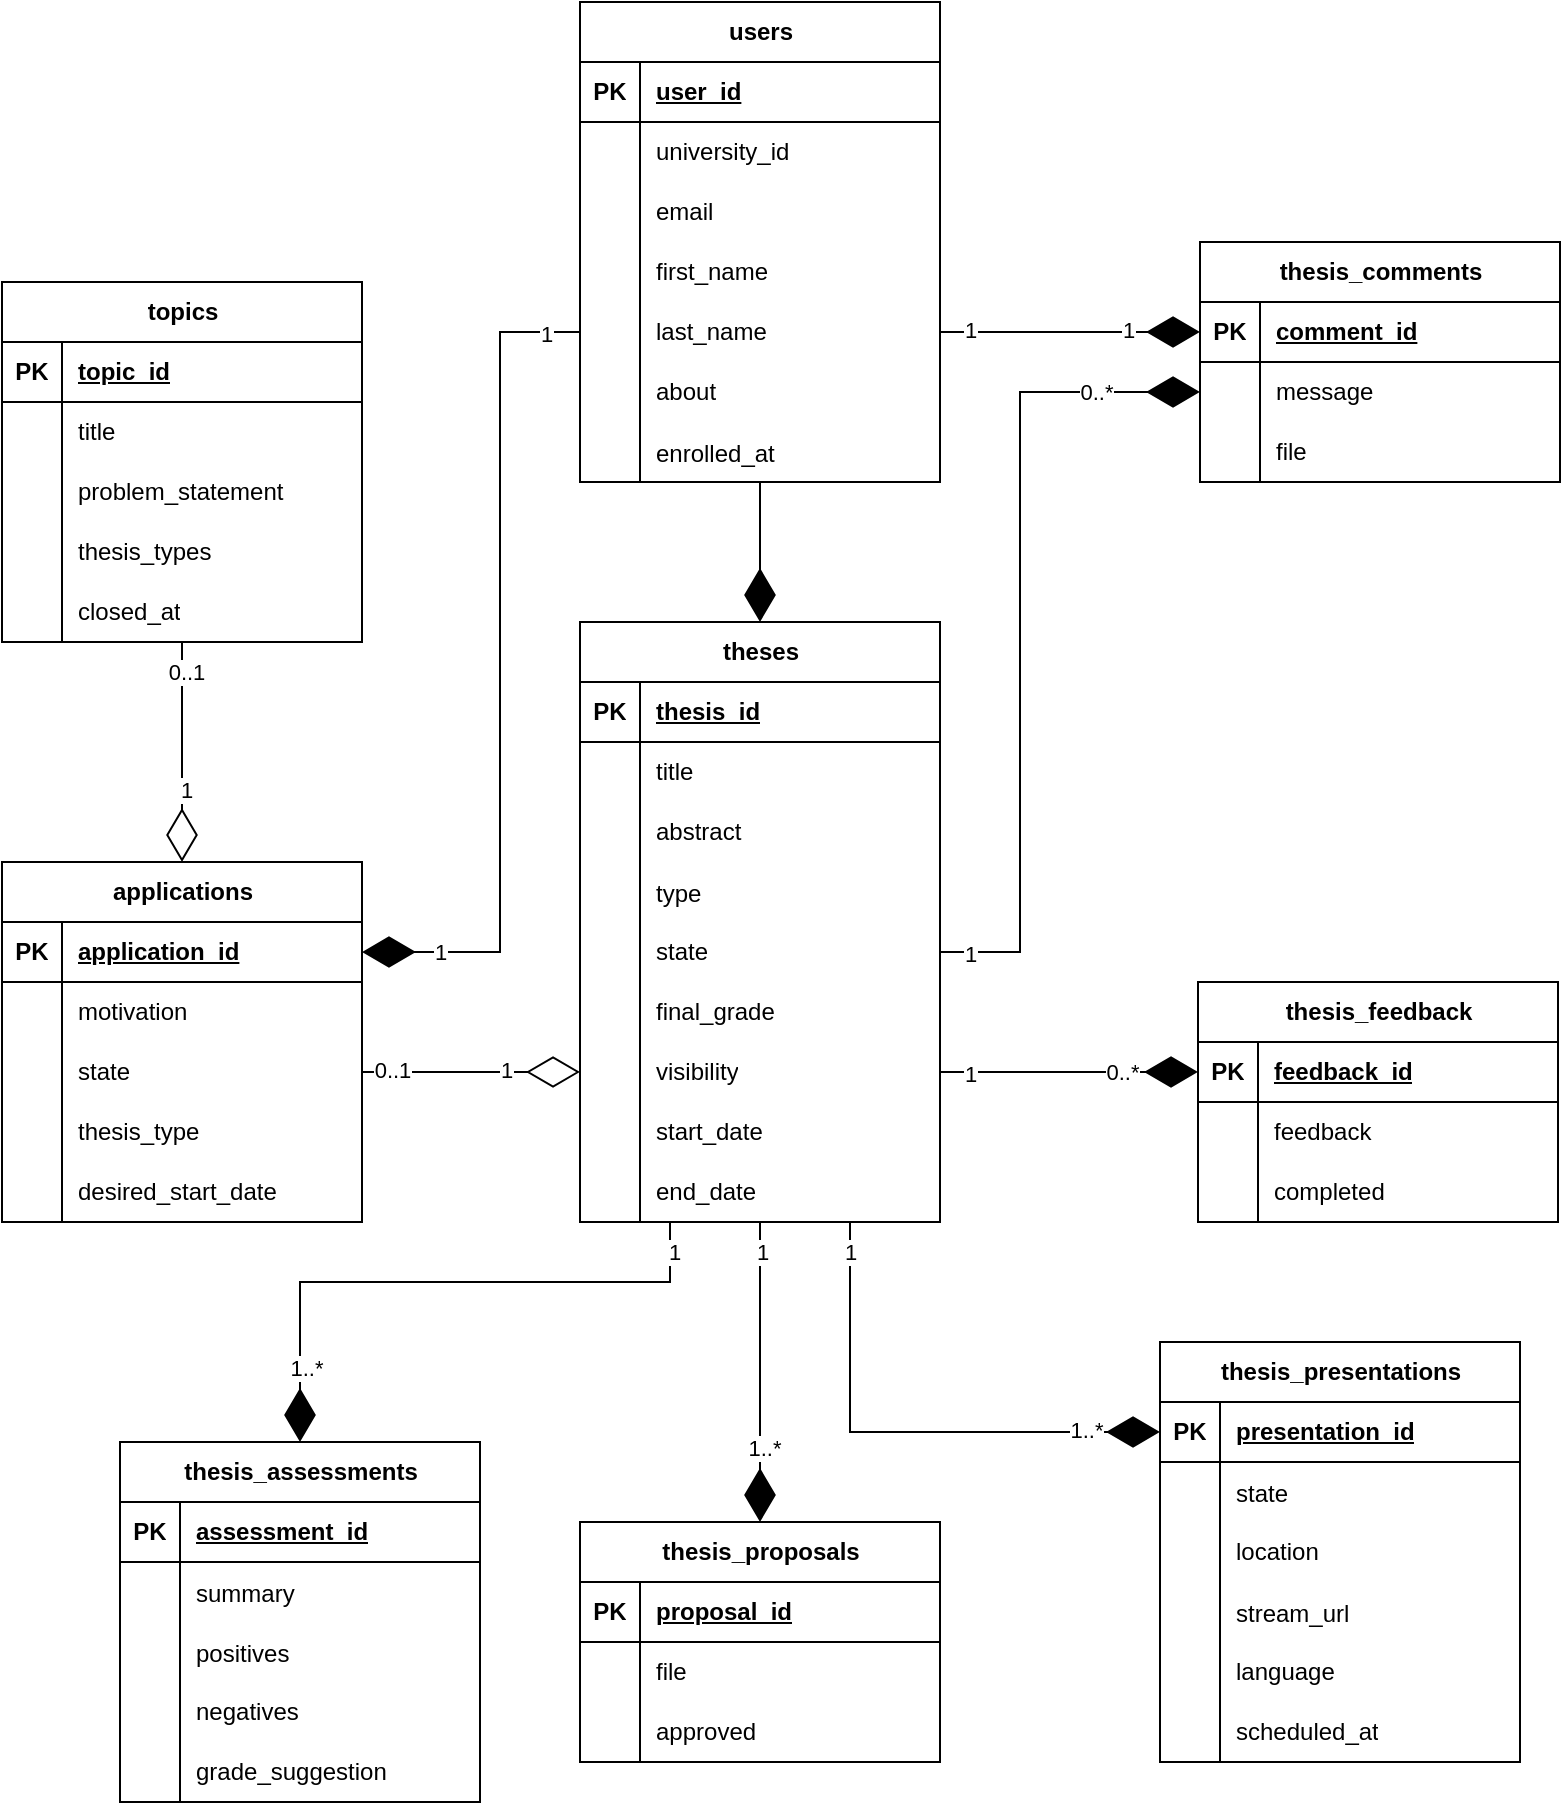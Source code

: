 <mxfile version="24.7.17">
  <diagram name="Page-1" id="2ca16b54-16f6-2749-3443-fa8db7711227">
    <mxGraphModel dx="2489" dy="1999" grid="1" gridSize="10" guides="1" tooltips="1" connect="1" arrows="1" fold="1" page="1" pageScale="1" pageWidth="1100" pageHeight="850" background="none" math="0" shadow="0">
      <root>
        <mxCell id="0" />
        <mxCell id="1" parent="0" />
        <mxCell id="fJA7OgXkG-7KYptQQTHX-3" value="users" style="shape=table;startSize=30;container=1;collapsible=1;childLayout=tableLayout;fixedRows=1;rowLines=0;fontStyle=1;align=center;resizeLast=1;html=1;" parent="1" vertex="1">
          <mxGeometry x="1060" y="-100" width="180" height="240" as="geometry" />
        </mxCell>
        <mxCell id="fJA7OgXkG-7KYptQQTHX-4" value="" style="shape=tableRow;horizontal=0;startSize=0;swimlaneHead=0;swimlaneBody=0;fillColor=none;collapsible=0;dropTarget=0;points=[[0,0.5],[1,0.5]];portConstraint=eastwest;top=0;left=0;right=0;bottom=1;" parent="fJA7OgXkG-7KYptQQTHX-3" vertex="1">
          <mxGeometry y="30" width="180" height="30" as="geometry" />
        </mxCell>
        <mxCell id="fJA7OgXkG-7KYptQQTHX-5" value="PK" style="shape=partialRectangle;connectable=0;fillColor=none;top=0;left=0;bottom=0;right=0;fontStyle=1;overflow=hidden;whiteSpace=wrap;html=1;" parent="fJA7OgXkG-7KYptQQTHX-4" vertex="1">
          <mxGeometry width="30" height="30" as="geometry">
            <mxRectangle width="30" height="30" as="alternateBounds" />
          </mxGeometry>
        </mxCell>
        <mxCell id="fJA7OgXkG-7KYptQQTHX-6" value="user_id" style="shape=partialRectangle;connectable=0;fillColor=none;top=0;left=0;bottom=0;right=0;align=left;spacingLeft=6;fontStyle=5;overflow=hidden;whiteSpace=wrap;html=1;" parent="fJA7OgXkG-7KYptQQTHX-4" vertex="1">
          <mxGeometry x="30" width="150" height="30" as="geometry">
            <mxRectangle width="150" height="30" as="alternateBounds" />
          </mxGeometry>
        </mxCell>
        <mxCell id="fJA7OgXkG-7KYptQQTHX-7" value="" style="shape=tableRow;horizontal=0;startSize=0;swimlaneHead=0;swimlaneBody=0;fillColor=none;collapsible=0;dropTarget=0;points=[[0,0.5],[1,0.5]];portConstraint=eastwest;top=0;left=0;right=0;bottom=0;" parent="fJA7OgXkG-7KYptQQTHX-3" vertex="1">
          <mxGeometry y="60" width="180" height="30" as="geometry" />
        </mxCell>
        <mxCell id="fJA7OgXkG-7KYptQQTHX-8" value="" style="shape=partialRectangle;connectable=0;fillColor=none;top=0;left=0;bottom=0;right=0;editable=1;overflow=hidden;whiteSpace=wrap;html=1;" parent="fJA7OgXkG-7KYptQQTHX-7" vertex="1">
          <mxGeometry width="30" height="30" as="geometry">
            <mxRectangle width="30" height="30" as="alternateBounds" />
          </mxGeometry>
        </mxCell>
        <mxCell id="fJA7OgXkG-7KYptQQTHX-9" value="university_id" style="shape=partialRectangle;connectable=0;fillColor=none;top=0;left=0;bottom=0;right=0;align=left;spacingLeft=6;overflow=hidden;whiteSpace=wrap;html=1;" parent="fJA7OgXkG-7KYptQQTHX-7" vertex="1">
          <mxGeometry x="30" width="150" height="30" as="geometry">
            <mxRectangle width="150" height="30" as="alternateBounds" />
          </mxGeometry>
        </mxCell>
        <mxCell id="fJA7OgXkG-7KYptQQTHX-13" value="" style="shape=tableRow;horizontal=0;startSize=0;swimlaneHead=0;swimlaneBody=0;fillColor=none;collapsible=0;dropTarget=0;points=[[0,0.5],[1,0.5]];portConstraint=eastwest;top=0;left=0;right=0;bottom=0;" parent="fJA7OgXkG-7KYptQQTHX-3" vertex="1">
          <mxGeometry y="90" width="180" height="30" as="geometry" />
        </mxCell>
        <mxCell id="fJA7OgXkG-7KYptQQTHX-14" value="" style="shape=partialRectangle;connectable=0;fillColor=none;top=0;left=0;bottom=0;right=0;editable=1;overflow=hidden;whiteSpace=wrap;html=1;" parent="fJA7OgXkG-7KYptQQTHX-13" vertex="1">
          <mxGeometry width="30" height="30" as="geometry">
            <mxRectangle width="30" height="30" as="alternateBounds" />
          </mxGeometry>
        </mxCell>
        <mxCell id="fJA7OgXkG-7KYptQQTHX-15" value="email" style="shape=partialRectangle;connectable=0;fillColor=none;top=0;left=0;bottom=0;right=0;align=left;spacingLeft=6;overflow=hidden;whiteSpace=wrap;html=1;" parent="fJA7OgXkG-7KYptQQTHX-13" vertex="1">
          <mxGeometry x="30" width="150" height="30" as="geometry">
            <mxRectangle width="150" height="30" as="alternateBounds" />
          </mxGeometry>
        </mxCell>
        <mxCell id="fJA7OgXkG-7KYptQQTHX-16" value="" style="shape=tableRow;horizontal=0;startSize=0;swimlaneHead=0;swimlaneBody=0;fillColor=none;collapsible=0;dropTarget=0;points=[[0,0.5],[1,0.5]];portConstraint=eastwest;top=0;left=0;right=0;bottom=0;" parent="fJA7OgXkG-7KYptQQTHX-3" vertex="1">
          <mxGeometry y="120" width="180" height="30" as="geometry" />
        </mxCell>
        <mxCell id="fJA7OgXkG-7KYptQQTHX-17" value="" style="shape=partialRectangle;connectable=0;fillColor=none;top=0;left=0;bottom=0;right=0;editable=1;overflow=hidden;whiteSpace=wrap;html=1;" parent="fJA7OgXkG-7KYptQQTHX-16" vertex="1">
          <mxGeometry width="30" height="30" as="geometry">
            <mxRectangle width="30" height="30" as="alternateBounds" />
          </mxGeometry>
        </mxCell>
        <mxCell id="fJA7OgXkG-7KYptQQTHX-18" value="first_name" style="shape=partialRectangle;connectable=0;fillColor=none;top=0;left=0;bottom=0;right=0;align=left;spacingLeft=6;overflow=hidden;whiteSpace=wrap;html=1;" parent="fJA7OgXkG-7KYptQQTHX-16" vertex="1">
          <mxGeometry x="30" width="150" height="30" as="geometry">
            <mxRectangle width="150" height="30" as="alternateBounds" />
          </mxGeometry>
        </mxCell>
        <mxCell id="fJA7OgXkG-7KYptQQTHX-19" value="" style="shape=tableRow;horizontal=0;startSize=0;swimlaneHead=0;swimlaneBody=0;fillColor=none;collapsible=0;dropTarget=0;points=[[0,0.5],[1,0.5]];portConstraint=eastwest;top=0;left=0;right=0;bottom=0;" parent="fJA7OgXkG-7KYptQQTHX-3" vertex="1">
          <mxGeometry y="150" width="180" height="30" as="geometry" />
        </mxCell>
        <mxCell id="fJA7OgXkG-7KYptQQTHX-20" value="" style="shape=partialRectangle;connectable=0;fillColor=none;top=0;left=0;bottom=0;right=0;editable=1;overflow=hidden;whiteSpace=wrap;html=1;" parent="fJA7OgXkG-7KYptQQTHX-19" vertex="1">
          <mxGeometry width="30" height="30" as="geometry">
            <mxRectangle width="30" height="30" as="alternateBounds" />
          </mxGeometry>
        </mxCell>
        <mxCell id="fJA7OgXkG-7KYptQQTHX-21" value="last_name" style="shape=partialRectangle;connectable=0;fillColor=none;top=0;left=0;bottom=0;right=0;align=left;spacingLeft=6;overflow=hidden;whiteSpace=wrap;html=1;" parent="fJA7OgXkG-7KYptQQTHX-19" vertex="1">
          <mxGeometry x="30" width="150" height="30" as="geometry">
            <mxRectangle width="150" height="30" as="alternateBounds" />
          </mxGeometry>
        </mxCell>
        <mxCell id="fJA7OgXkG-7KYptQQTHX-47" value="" style="shape=tableRow;horizontal=0;startSize=0;swimlaneHead=0;swimlaneBody=0;fillColor=none;collapsible=0;dropTarget=0;points=[[0,0.5],[1,0.5]];portConstraint=eastwest;top=0;left=0;right=0;bottom=0;" parent="fJA7OgXkG-7KYptQQTHX-3" vertex="1">
          <mxGeometry y="180" width="180" height="30" as="geometry" />
        </mxCell>
        <mxCell id="fJA7OgXkG-7KYptQQTHX-48" value="" style="shape=partialRectangle;connectable=0;fillColor=none;top=0;left=0;bottom=0;right=0;editable=1;overflow=hidden;whiteSpace=wrap;html=1;" parent="fJA7OgXkG-7KYptQQTHX-47" vertex="1">
          <mxGeometry width="30" height="30" as="geometry">
            <mxRectangle width="30" height="30" as="alternateBounds" />
          </mxGeometry>
        </mxCell>
        <mxCell id="fJA7OgXkG-7KYptQQTHX-49" value="about" style="shape=partialRectangle;connectable=0;fillColor=none;top=0;left=0;bottom=0;right=0;align=left;spacingLeft=6;overflow=hidden;whiteSpace=wrap;html=1;" parent="fJA7OgXkG-7KYptQQTHX-47" vertex="1">
          <mxGeometry x="30" width="150" height="30" as="geometry">
            <mxRectangle width="150" height="30" as="alternateBounds" />
          </mxGeometry>
        </mxCell>
        <mxCell id="7y-xG6bMa_Uj_6vv9BPZ-113" value="" style="shape=tableRow;horizontal=0;startSize=0;swimlaneHead=0;swimlaneBody=0;fillColor=none;collapsible=0;dropTarget=0;points=[[0,0.5],[1,0.5]];portConstraint=eastwest;top=0;left=0;right=0;bottom=0;" parent="fJA7OgXkG-7KYptQQTHX-3" vertex="1">
          <mxGeometry y="210" width="180" height="30" as="geometry" />
        </mxCell>
        <mxCell id="7y-xG6bMa_Uj_6vv9BPZ-114" value="" style="shape=partialRectangle;connectable=0;fillColor=none;top=0;left=0;bottom=0;right=0;editable=1;overflow=hidden;" parent="7y-xG6bMa_Uj_6vv9BPZ-113" vertex="1">
          <mxGeometry width="30" height="30" as="geometry">
            <mxRectangle width="30" height="30" as="alternateBounds" />
          </mxGeometry>
        </mxCell>
        <mxCell id="7y-xG6bMa_Uj_6vv9BPZ-115" value="enrolled_at" style="shape=partialRectangle;connectable=0;fillColor=none;top=0;left=0;bottom=0;right=0;align=left;spacingLeft=6;overflow=hidden;" parent="7y-xG6bMa_Uj_6vv9BPZ-113" vertex="1">
          <mxGeometry x="30" width="150" height="30" as="geometry">
            <mxRectangle width="150" height="30" as="alternateBounds" />
          </mxGeometry>
        </mxCell>
        <mxCell id="fJA7OgXkG-7KYptQQTHX-59" value="applications" style="shape=table;startSize=30;container=1;collapsible=1;childLayout=tableLayout;fixedRows=1;rowLines=0;fontStyle=1;align=center;resizeLast=1;html=1;" parent="1" vertex="1">
          <mxGeometry x="771" y="330" width="180" height="180" as="geometry" />
        </mxCell>
        <mxCell id="fJA7OgXkG-7KYptQQTHX-60" value="" style="shape=tableRow;horizontal=0;startSize=0;swimlaneHead=0;swimlaneBody=0;fillColor=none;collapsible=0;dropTarget=0;points=[[0,0.5],[1,0.5]];portConstraint=eastwest;top=0;left=0;right=0;bottom=1;" parent="fJA7OgXkG-7KYptQQTHX-59" vertex="1">
          <mxGeometry y="30" width="180" height="30" as="geometry" />
        </mxCell>
        <mxCell id="fJA7OgXkG-7KYptQQTHX-61" value="PK" style="shape=partialRectangle;connectable=0;fillColor=none;top=0;left=0;bottom=0;right=0;fontStyle=1;overflow=hidden;whiteSpace=wrap;html=1;" parent="fJA7OgXkG-7KYptQQTHX-60" vertex="1">
          <mxGeometry width="30" height="30" as="geometry">
            <mxRectangle width="30" height="30" as="alternateBounds" />
          </mxGeometry>
        </mxCell>
        <mxCell id="fJA7OgXkG-7KYptQQTHX-62" value="application_id" style="shape=partialRectangle;connectable=0;fillColor=none;top=0;left=0;bottom=0;right=0;align=left;spacingLeft=6;fontStyle=5;overflow=hidden;whiteSpace=wrap;html=1;" parent="fJA7OgXkG-7KYptQQTHX-60" vertex="1">
          <mxGeometry x="30" width="150" height="30" as="geometry">
            <mxRectangle width="150" height="30" as="alternateBounds" />
          </mxGeometry>
        </mxCell>
        <mxCell id="fJA7OgXkG-7KYptQQTHX-72" value="" style="shape=tableRow;horizontal=0;startSize=0;swimlaneHead=0;swimlaneBody=0;fillColor=none;collapsible=0;dropTarget=0;points=[[0,0.5],[1,0.5]];portConstraint=eastwest;top=0;left=0;right=0;bottom=0;" parent="fJA7OgXkG-7KYptQQTHX-59" vertex="1">
          <mxGeometry y="60" width="180" height="30" as="geometry" />
        </mxCell>
        <mxCell id="fJA7OgXkG-7KYptQQTHX-73" value="" style="shape=partialRectangle;connectable=0;fillColor=none;top=0;left=0;bottom=0;right=0;editable=1;overflow=hidden;whiteSpace=wrap;html=1;" parent="fJA7OgXkG-7KYptQQTHX-72" vertex="1">
          <mxGeometry width="30" height="30" as="geometry">
            <mxRectangle width="30" height="30" as="alternateBounds" />
          </mxGeometry>
        </mxCell>
        <mxCell id="fJA7OgXkG-7KYptQQTHX-74" value="motivation" style="shape=partialRectangle;connectable=0;fillColor=none;top=0;left=0;bottom=0;right=0;align=left;spacingLeft=6;overflow=hidden;whiteSpace=wrap;html=1;" parent="fJA7OgXkG-7KYptQQTHX-72" vertex="1">
          <mxGeometry x="30" width="150" height="30" as="geometry">
            <mxRectangle width="150" height="30" as="alternateBounds" />
          </mxGeometry>
        </mxCell>
        <mxCell id="fJA7OgXkG-7KYptQQTHX-75" value="" style="shape=tableRow;horizontal=0;startSize=0;swimlaneHead=0;swimlaneBody=0;fillColor=none;collapsible=0;dropTarget=0;points=[[0,0.5],[1,0.5]];portConstraint=eastwest;top=0;left=0;right=0;bottom=0;" parent="fJA7OgXkG-7KYptQQTHX-59" vertex="1">
          <mxGeometry y="90" width="180" height="30" as="geometry" />
        </mxCell>
        <mxCell id="fJA7OgXkG-7KYptQQTHX-76" value="" style="shape=partialRectangle;connectable=0;fillColor=none;top=0;left=0;bottom=0;right=0;editable=1;overflow=hidden;whiteSpace=wrap;html=1;" parent="fJA7OgXkG-7KYptQQTHX-75" vertex="1">
          <mxGeometry width="30" height="30" as="geometry">
            <mxRectangle width="30" height="30" as="alternateBounds" />
          </mxGeometry>
        </mxCell>
        <mxCell id="fJA7OgXkG-7KYptQQTHX-77" value="state" style="shape=partialRectangle;connectable=0;fillColor=none;top=0;left=0;bottom=0;right=0;align=left;spacingLeft=6;overflow=hidden;whiteSpace=wrap;html=1;" parent="fJA7OgXkG-7KYptQQTHX-75" vertex="1">
          <mxGeometry x="30" width="150" height="30" as="geometry">
            <mxRectangle width="150" height="30" as="alternateBounds" />
          </mxGeometry>
        </mxCell>
        <mxCell id="fJA7OgXkG-7KYptQQTHX-78" value="" style="shape=tableRow;horizontal=0;startSize=0;swimlaneHead=0;swimlaneBody=0;fillColor=none;collapsible=0;dropTarget=0;points=[[0,0.5],[1,0.5]];portConstraint=eastwest;top=0;left=0;right=0;bottom=0;" parent="fJA7OgXkG-7KYptQQTHX-59" vertex="1">
          <mxGeometry y="120" width="180" height="30" as="geometry" />
        </mxCell>
        <mxCell id="fJA7OgXkG-7KYptQQTHX-79" value="" style="shape=partialRectangle;connectable=0;fillColor=none;top=0;left=0;bottom=0;right=0;editable=1;overflow=hidden;whiteSpace=wrap;html=1;" parent="fJA7OgXkG-7KYptQQTHX-78" vertex="1">
          <mxGeometry width="30" height="30" as="geometry">
            <mxRectangle width="30" height="30" as="alternateBounds" />
          </mxGeometry>
        </mxCell>
        <mxCell id="fJA7OgXkG-7KYptQQTHX-80" value="thesis_type" style="shape=partialRectangle;connectable=0;fillColor=none;top=0;left=0;bottom=0;right=0;align=left;spacingLeft=6;overflow=hidden;whiteSpace=wrap;html=1;" parent="fJA7OgXkG-7KYptQQTHX-78" vertex="1">
          <mxGeometry x="30" width="150" height="30" as="geometry">
            <mxRectangle width="150" height="30" as="alternateBounds" />
          </mxGeometry>
        </mxCell>
        <mxCell id="fJA7OgXkG-7KYptQQTHX-81" value="" style="shape=tableRow;horizontal=0;startSize=0;swimlaneHead=0;swimlaneBody=0;fillColor=none;collapsible=0;dropTarget=0;points=[[0,0.5],[1,0.5]];portConstraint=eastwest;top=0;left=0;right=0;bottom=0;" parent="fJA7OgXkG-7KYptQQTHX-59" vertex="1">
          <mxGeometry y="150" width="180" height="30" as="geometry" />
        </mxCell>
        <mxCell id="fJA7OgXkG-7KYptQQTHX-82" value="" style="shape=partialRectangle;connectable=0;fillColor=none;top=0;left=0;bottom=0;right=0;editable=1;overflow=hidden;whiteSpace=wrap;html=1;" parent="fJA7OgXkG-7KYptQQTHX-81" vertex="1">
          <mxGeometry width="30" height="30" as="geometry">
            <mxRectangle width="30" height="30" as="alternateBounds" />
          </mxGeometry>
        </mxCell>
        <mxCell id="fJA7OgXkG-7KYptQQTHX-83" value="desired_start_date" style="shape=partialRectangle;connectable=0;fillColor=none;top=0;left=0;bottom=0;right=0;align=left;spacingLeft=6;overflow=hidden;whiteSpace=wrap;html=1;" parent="fJA7OgXkG-7KYptQQTHX-81" vertex="1">
          <mxGeometry x="30" width="150" height="30" as="geometry">
            <mxRectangle width="150" height="30" as="alternateBounds" />
          </mxGeometry>
        </mxCell>
        <mxCell id="fJA7OgXkG-7KYptQQTHX-117" value="topics" style="shape=table;startSize=30;container=1;collapsible=1;childLayout=tableLayout;fixedRows=1;rowLines=0;fontStyle=1;align=center;resizeLast=1;html=1;" parent="1" vertex="1">
          <mxGeometry x="771" y="40" width="180" height="180" as="geometry" />
        </mxCell>
        <mxCell id="fJA7OgXkG-7KYptQQTHX-118" value="" style="shape=tableRow;horizontal=0;startSize=0;swimlaneHead=0;swimlaneBody=0;fillColor=none;collapsible=0;dropTarget=0;points=[[0,0.5],[1,0.5]];portConstraint=eastwest;top=0;left=0;right=0;bottom=1;" parent="fJA7OgXkG-7KYptQQTHX-117" vertex="1">
          <mxGeometry y="30" width="180" height="30" as="geometry" />
        </mxCell>
        <mxCell id="fJA7OgXkG-7KYptQQTHX-119" value="PK" style="shape=partialRectangle;connectable=0;fillColor=none;top=0;left=0;bottom=0;right=0;fontStyle=1;overflow=hidden;whiteSpace=wrap;html=1;" parent="fJA7OgXkG-7KYptQQTHX-118" vertex="1">
          <mxGeometry width="30" height="30" as="geometry">
            <mxRectangle width="30" height="30" as="alternateBounds" />
          </mxGeometry>
        </mxCell>
        <mxCell id="fJA7OgXkG-7KYptQQTHX-120" value="topic_id" style="shape=partialRectangle;connectable=0;fillColor=none;top=0;left=0;bottom=0;right=0;align=left;spacingLeft=6;fontStyle=5;overflow=hidden;whiteSpace=wrap;html=1;" parent="fJA7OgXkG-7KYptQQTHX-118" vertex="1">
          <mxGeometry x="30" width="150" height="30" as="geometry">
            <mxRectangle width="150" height="30" as="alternateBounds" />
          </mxGeometry>
        </mxCell>
        <mxCell id="fJA7OgXkG-7KYptQQTHX-121" value="" style="shape=tableRow;horizontal=0;startSize=0;swimlaneHead=0;swimlaneBody=0;fillColor=none;collapsible=0;dropTarget=0;points=[[0,0.5],[1,0.5]];portConstraint=eastwest;top=0;left=0;right=0;bottom=0;" parent="fJA7OgXkG-7KYptQQTHX-117" vertex="1">
          <mxGeometry y="60" width="180" height="30" as="geometry" />
        </mxCell>
        <mxCell id="fJA7OgXkG-7KYptQQTHX-122" value="" style="shape=partialRectangle;connectable=0;fillColor=none;top=0;left=0;bottom=0;right=0;editable=1;overflow=hidden;whiteSpace=wrap;html=1;" parent="fJA7OgXkG-7KYptQQTHX-121" vertex="1">
          <mxGeometry width="30" height="30" as="geometry">
            <mxRectangle width="30" height="30" as="alternateBounds" />
          </mxGeometry>
        </mxCell>
        <mxCell id="fJA7OgXkG-7KYptQQTHX-123" value="title" style="shape=partialRectangle;connectable=0;fillColor=none;top=0;left=0;bottom=0;right=0;align=left;spacingLeft=6;overflow=hidden;whiteSpace=wrap;html=1;" parent="fJA7OgXkG-7KYptQQTHX-121" vertex="1">
          <mxGeometry x="30" width="150" height="30" as="geometry">
            <mxRectangle width="150" height="30" as="alternateBounds" />
          </mxGeometry>
        </mxCell>
        <mxCell id="fJA7OgXkG-7KYptQQTHX-124" value="" style="shape=tableRow;horizontal=0;startSize=0;swimlaneHead=0;swimlaneBody=0;fillColor=none;collapsible=0;dropTarget=0;points=[[0,0.5],[1,0.5]];portConstraint=eastwest;top=0;left=0;right=0;bottom=0;" parent="fJA7OgXkG-7KYptQQTHX-117" vertex="1">
          <mxGeometry y="90" width="180" height="30" as="geometry" />
        </mxCell>
        <mxCell id="fJA7OgXkG-7KYptQQTHX-125" value="" style="shape=partialRectangle;connectable=0;fillColor=none;top=0;left=0;bottom=0;right=0;editable=1;overflow=hidden;whiteSpace=wrap;html=1;" parent="fJA7OgXkG-7KYptQQTHX-124" vertex="1">
          <mxGeometry width="30" height="30" as="geometry">
            <mxRectangle width="30" height="30" as="alternateBounds" />
          </mxGeometry>
        </mxCell>
        <mxCell id="fJA7OgXkG-7KYptQQTHX-126" value="problem_statement" style="shape=partialRectangle;connectable=0;fillColor=none;top=0;left=0;bottom=0;right=0;align=left;spacingLeft=6;overflow=hidden;whiteSpace=wrap;html=1;" parent="fJA7OgXkG-7KYptQQTHX-124" vertex="1">
          <mxGeometry x="30" width="150" height="30" as="geometry">
            <mxRectangle width="150" height="30" as="alternateBounds" />
          </mxGeometry>
        </mxCell>
        <mxCell id="fJA7OgXkG-7KYptQQTHX-127" value="" style="shape=tableRow;horizontal=0;startSize=0;swimlaneHead=0;swimlaneBody=0;fillColor=none;collapsible=0;dropTarget=0;points=[[0,0.5],[1,0.5]];portConstraint=eastwest;top=0;left=0;right=0;bottom=0;" parent="fJA7OgXkG-7KYptQQTHX-117" vertex="1">
          <mxGeometry y="120" width="180" height="30" as="geometry" />
        </mxCell>
        <mxCell id="fJA7OgXkG-7KYptQQTHX-128" value="" style="shape=partialRectangle;connectable=0;fillColor=none;top=0;left=0;bottom=0;right=0;editable=1;overflow=hidden;whiteSpace=wrap;html=1;" parent="fJA7OgXkG-7KYptQQTHX-127" vertex="1">
          <mxGeometry width="30" height="30" as="geometry">
            <mxRectangle width="30" height="30" as="alternateBounds" />
          </mxGeometry>
        </mxCell>
        <mxCell id="fJA7OgXkG-7KYptQQTHX-129" value="thesis_types" style="shape=partialRectangle;connectable=0;fillColor=none;top=0;left=0;bottom=0;right=0;align=left;spacingLeft=6;overflow=hidden;whiteSpace=wrap;html=1;" parent="fJA7OgXkG-7KYptQQTHX-127" vertex="1">
          <mxGeometry x="30" width="150" height="30" as="geometry">
            <mxRectangle width="150" height="30" as="alternateBounds" />
          </mxGeometry>
        </mxCell>
        <mxCell id="fJA7OgXkG-7KYptQQTHX-384" value="" style="shape=tableRow;horizontal=0;startSize=0;swimlaneHead=0;swimlaneBody=0;fillColor=none;collapsible=0;dropTarget=0;points=[[0,0.5],[1,0.5]];portConstraint=eastwest;top=0;left=0;right=0;bottom=0;" parent="fJA7OgXkG-7KYptQQTHX-117" vertex="1">
          <mxGeometry y="150" width="180" height="30" as="geometry" />
        </mxCell>
        <mxCell id="fJA7OgXkG-7KYptQQTHX-385" value="" style="shape=partialRectangle;connectable=0;fillColor=none;top=0;left=0;bottom=0;right=0;editable=1;overflow=hidden;whiteSpace=wrap;html=1;" parent="fJA7OgXkG-7KYptQQTHX-384" vertex="1">
          <mxGeometry width="30" height="30" as="geometry">
            <mxRectangle width="30" height="30" as="alternateBounds" />
          </mxGeometry>
        </mxCell>
        <mxCell id="fJA7OgXkG-7KYptQQTHX-386" value="closed_at" style="shape=partialRectangle;connectable=0;fillColor=none;top=0;left=0;bottom=0;right=0;align=left;spacingLeft=6;overflow=hidden;whiteSpace=wrap;html=1;" parent="fJA7OgXkG-7KYptQQTHX-384" vertex="1">
          <mxGeometry x="30" width="150" height="30" as="geometry">
            <mxRectangle width="150" height="30" as="alternateBounds" />
          </mxGeometry>
        </mxCell>
        <mxCell id="fJA7OgXkG-7KYptQQTHX-203" value="thesis_proposals" style="shape=table;startSize=30;container=1;collapsible=1;childLayout=tableLayout;fixedRows=1;rowLines=0;fontStyle=1;align=center;resizeLast=1;html=1;" parent="1" vertex="1">
          <mxGeometry x="1060" y="660" width="180" height="120" as="geometry" />
        </mxCell>
        <mxCell id="fJA7OgXkG-7KYptQQTHX-204" value="" style="shape=tableRow;horizontal=0;startSize=0;swimlaneHead=0;swimlaneBody=0;fillColor=none;collapsible=0;dropTarget=0;points=[[0,0.5],[1,0.5]];portConstraint=eastwest;top=0;left=0;right=0;bottom=1;" parent="fJA7OgXkG-7KYptQQTHX-203" vertex="1">
          <mxGeometry y="30" width="180" height="30" as="geometry" />
        </mxCell>
        <mxCell id="fJA7OgXkG-7KYptQQTHX-205" value="PK" style="shape=partialRectangle;connectable=0;fillColor=none;top=0;left=0;bottom=0;right=0;fontStyle=1;overflow=hidden;whiteSpace=wrap;html=1;" parent="fJA7OgXkG-7KYptQQTHX-204" vertex="1">
          <mxGeometry width="30" height="30" as="geometry">
            <mxRectangle width="30" height="30" as="alternateBounds" />
          </mxGeometry>
        </mxCell>
        <mxCell id="fJA7OgXkG-7KYptQQTHX-206" value="proposal_id" style="shape=partialRectangle;connectable=0;fillColor=none;top=0;left=0;bottom=0;right=0;align=left;spacingLeft=6;fontStyle=5;overflow=hidden;whiteSpace=wrap;html=1;" parent="fJA7OgXkG-7KYptQQTHX-204" vertex="1">
          <mxGeometry x="30" width="150" height="30" as="geometry">
            <mxRectangle width="150" height="30" as="alternateBounds" />
          </mxGeometry>
        </mxCell>
        <mxCell id="fJA7OgXkG-7KYptQQTHX-345" value="" style="shape=tableRow;horizontal=0;startSize=0;swimlaneHead=0;swimlaneBody=0;fillColor=none;collapsible=0;dropTarget=0;points=[[0,0.5],[1,0.5]];portConstraint=eastwest;top=0;left=0;right=0;bottom=0;" parent="fJA7OgXkG-7KYptQQTHX-203" vertex="1">
          <mxGeometry y="60" width="180" height="30" as="geometry" />
        </mxCell>
        <mxCell id="fJA7OgXkG-7KYptQQTHX-346" value="" style="shape=partialRectangle;connectable=0;fillColor=none;top=0;left=0;bottom=0;right=0;editable=1;overflow=hidden;whiteSpace=wrap;html=1;" parent="fJA7OgXkG-7KYptQQTHX-345" vertex="1">
          <mxGeometry width="30" height="30" as="geometry">
            <mxRectangle width="30" height="30" as="alternateBounds" />
          </mxGeometry>
        </mxCell>
        <mxCell id="fJA7OgXkG-7KYptQQTHX-347" value="file" style="shape=partialRectangle;connectable=0;fillColor=none;top=0;left=0;bottom=0;right=0;align=left;spacingLeft=6;overflow=hidden;whiteSpace=wrap;html=1;" parent="fJA7OgXkG-7KYptQQTHX-345" vertex="1">
          <mxGeometry x="30" width="150" height="30" as="geometry">
            <mxRectangle width="150" height="30" as="alternateBounds" />
          </mxGeometry>
        </mxCell>
        <mxCell id="nJWm1sIYLLXVIg1Rju57-1" value="" style="shape=tableRow;horizontal=0;startSize=0;swimlaneHead=0;swimlaneBody=0;fillColor=none;collapsible=0;dropTarget=0;points=[[0,0.5],[1,0.5]];portConstraint=eastwest;top=0;left=0;right=0;bottom=0;" parent="fJA7OgXkG-7KYptQQTHX-203" vertex="1">
          <mxGeometry y="90" width="180" height="30" as="geometry" />
        </mxCell>
        <mxCell id="nJWm1sIYLLXVIg1Rju57-2" value="" style="shape=partialRectangle;connectable=0;fillColor=none;top=0;left=0;bottom=0;right=0;editable=1;overflow=hidden;whiteSpace=wrap;html=1;" parent="nJWm1sIYLLXVIg1Rju57-1" vertex="1">
          <mxGeometry width="30" height="30" as="geometry">
            <mxRectangle width="30" height="30" as="alternateBounds" />
          </mxGeometry>
        </mxCell>
        <mxCell id="nJWm1sIYLLXVIg1Rju57-3" value="approved" style="shape=partialRectangle;connectable=0;fillColor=none;top=0;left=0;bottom=0;right=0;align=left;spacingLeft=6;overflow=hidden;whiteSpace=wrap;html=1;" parent="nJWm1sIYLLXVIg1Rju57-1" vertex="1">
          <mxGeometry x="30" width="150" height="30" as="geometry">
            <mxRectangle width="150" height="30" as="alternateBounds" />
          </mxGeometry>
        </mxCell>
        <mxCell id="fJA7OgXkG-7KYptQQTHX-211" value="thesis_presentations" style="shape=table;startSize=30;container=1;collapsible=1;childLayout=tableLayout;fixedRows=1;rowLines=0;fontStyle=1;align=center;resizeLast=1;html=1;" parent="1" vertex="1">
          <mxGeometry x="1350" y="570" width="180" height="210" as="geometry" />
        </mxCell>
        <mxCell id="fJA7OgXkG-7KYptQQTHX-212" value="" style="shape=tableRow;horizontal=0;startSize=0;swimlaneHead=0;swimlaneBody=0;fillColor=none;collapsible=0;dropTarget=0;points=[[0,0.5],[1,0.5]];portConstraint=eastwest;top=0;left=0;right=0;bottom=1;" parent="fJA7OgXkG-7KYptQQTHX-211" vertex="1">
          <mxGeometry y="30" width="180" height="30" as="geometry" />
        </mxCell>
        <mxCell id="fJA7OgXkG-7KYptQQTHX-213" value="PK" style="shape=partialRectangle;connectable=0;fillColor=none;top=0;left=0;bottom=0;right=0;fontStyle=1;overflow=hidden;whiteSpace=wrap;html=1;" parent="fJA7OgXkG-7KYptQQTHX-212" vertex="1">
          <mxGeometry width="30" height="30" as="geometry">
            <mxRectangle width="30" height="30" as="alternateBounds" />
          </mxGeometry>
        </mxCell>
        <mxCell id="fJA7OgXkG-7KYptQQTHX-214" value="presentation_id" style="shape=partialRectangle;connectable=0;fillColor=none;top=0;left=0;bottom=0;right=0;align=left;spacingLeft=6;fontStyle=5;overflow=hidden;whiteSpace=wrap;html=1;" parent="fJA7OgXkG-7KYptQQTHX-212" vertex="1">
          <mxGeometry x="30" width="150" height="30" as="geometry">
            <mxRectangle width="150" height="30" as="alternateBounds" />
          </mxGeometry>
        </mxCell>
        <mxCell id="7y-xG6bMa_Uj_6vv9BPZ-89" value="" style="shape=tableRow;horizontal=0;startSize=0;swimlaneHead=0;swimlaneBody=0;fillColor=none;collapsible=0;dropTarget=0;points=[[0,0.5],[1,0.5]];portConstraint=eastwest;top=0;left=0;right=0;bottom=0;" parent="fJA7OgXkG-7KYptQQTHX-211" vertex="1">
          <mxGeometry y="60" width="180" height="30" as="geometry" />
        </mxCell>
        <mxCell id="7y-xG6bMa_Uj_6vv9BPZ-90" value="" style="shape=partialRectangle;connectable=0;fillColor=none;top=0;left=0;bottom=0;right=0;editable=1;overflow=hidden;" parent="7y-xG6bMa_Uj_6vv9BPZ-89" vertex="1">
          <mxGeometry width="30" height="30" as="geometry">
            <mxRectangle width="30" height="30" as="alternateBounds" />
          </mxGeometry>
        </mxCell>
        <mxCell id="7y-xG6bMa_Uj_6vv9BPZ-91" value="state" style="shape=partialRectangle;connectable=0;fillColor=none;top=0;left=0;bottom=0;right=0;align=left;spacingLeft=6;overflow=hidden;" parent="7y-xG6bMa_Uj_6vv9BPZ-89" vertex="1">
          <mxGeometry x="30" width="150" height="30" as="geometry">
            <mxRectangle width="150" height="30" as="alternateBounds" />
          </mxGeometry>
        </mxCell>
        <mxCell id="fJA7OgXkG-7KYptQQTHX-339" value="" style="shape=tableRow;horizontal=0;startSize=0;swimlaneHead=0;swimlaneBody=0;fillColor=none;collapsible=0;dropTarget=0;points=[[0,0.5],[1,0.5]];portConstraint=eastwest;top=0;left=0;right=0;bottom=0;" parent="fJA7OgXkG-7KYptQQTHX-211" vertex="1">
          <mxGeometry y="90" width="180" height="30" as="geometry" />
        </mxCell>
        <mxCell id="fJA7OgXkG-7KYptQQTHX-340" value="" style="shape=partialRectangle;connectable=0;fillColor=none;top=0;left=0;bottom=0;right=0;editable=1;overflow=hidden;whiteSpace=wrap;html=1;" parent="fJA7OgXkG-7KYptQQTHX-339" vertex="1">
          <mxGeometry width="30" height="30" as="geometry">
            <mxRectangle width="30" height="30" as="alternateBounds" />
          </mxGeometry>
        </mxCell>
        <mxCell id="fJA7OgXkG-7KYptQQTHX-341" value="location" style="shape=partialRectangle;connectable=0;fillColor=none;top=0;left=0;bottom=0;right=0;align=left;spacingLeft=6;overflow=hidden;whiteSpace=wrap;html=1;" parent="fJA7OgXkG-7KYptQQTHX-339" vertex="1">
          <mxGeometry x="30" width="150" height="30" as="geometry">
            <mxRectangle width="150" height="30" as="alternateBounds" />
          </mxGeometry>
        </mxCell>
        <mxCell id="7y-xG6bMa_Uj_6vv9BPZ-83" value="" style="shape=tableRow;horizontal=0;startSize=0;swimlaneHead=0;swimlaneBody=0;fillColor=none;collapsible=0;dropTarget=0;points=[[0,0.5],[1,0.5]];portConstraint=eastwest;top=0;left=0;right=0;bottom=0;" parent="fJA7OgXkG-7KYptQQTHX-211" vertex="1">
          <mxGeometry y="120" width="180" height="30" as="geometry" />
        </mxCell>
        <mxCell id="7y-xG6bMa_Uj_6vv9BPZ-84" value="" style="shape=partialRectangle;connectable=0;fillColor=none;top=0;left=0;bottom=0;right=0;editable=1;overflow=hidden;" parent="7y-xG6bMa_Uj_6vv9BPZ-83" vertex="1">
          <mxGeometry width="30" height="30" as="geometry">
            <mxRectangle width="30" height="30" as="alternateBounds" />
          </mxGeometry>
        </mxCell>
        <mxCell id="7y-xG6bMa_Uj_6vv9BPZ-85" value="stream_url" style="shape=partialRectangle;connectable=0;fillColor=none;top=0;left=0;bottom=0;right=0;align=left;spacingLeft=6;overflow=hidden;" parent="7y-xG6bMa_Uj_6vv9BPZ-83" vertex="1">
          <mxGeometry x="30" width="150" height="30" as="geometry">
            <mxRectangle width="150" height="30" as="alternateBounds" />
          </mxGeometry>
        </mxCell>
        <mxCell id="fJA7OgXkG-7KYptQQTHX-336" value="" style="shape=tableRow;horizontal=0;startSize=0;swimlaneHead=0;swimlaneBody=0;fillColor=none;collapsible=0;dropTarget=0;points=[[0,0.5],[1,0.5]];portConstraint=eastwest;top=0;left=0;right=0;bottom=0;" parent="fJA7OgXkG-7KYptQQTHX-211" vertex="1">
          <mxGeometry y="150" width="180" height="30" as="geometry" />
        </mxCell>
        <mxCell id="fJA7OgXkG-7KYptQQTHX-337" value="" style="shape=partialRectangle;connectable=0;fillColor=none;top=0;left=0;bottom=0;right=0;editable=1;overflow=hidden;whiteSpace=wrap;html=1;" parent="fJA7OgXkG-7KYptQQTHX-336" vertex="1">
          <mxGeometry width="30" height="30" as="geometry">
            <mxRectangle width="30" height="30" as="alternateBounds" />
          </mxGeometry>
        </mxCell>
        <mxCell id="fJA7OgXkG-7KYptQQTHX-338" value="language" style="shape=partialRectangle;connectable=0;fillColor=none;top=0;left=0;bottom=0;right=0;align=left;spacingLeft=6;overflow=hidden;whiteSpace=wrap;html=1;" parent="fJA7OgXkG-7KYptQQTHX-336" vertex="1">
          <mxGeometry x="30" width="150" height="30" as="geometry">
            <mxRectangle width="150" height="30" as="alternateBounds" />
          </mxGeometry>
        </mxCell>
        <mxCell id="fJA7OgXkG-7KYptQQTHX-288" value="" style="shape=tableRow;horizontal=0;startSize=0;swimlaneHead=0;swimlaneBody=0;fillColor=none;collapsible=0;dropTarget=0;points=[[0,0.5],[1,0.5]];portConstraint=eastwest;top=0;left=0;right=0;bottom=0;" parent="fJA7OgXkG-7KYptQQTHX-211" vertex="1">
          <mxGeometry y="180" width="180" height="30" as="geometry" />
        </mxCell>
        <mxCell id="fJA7OgXkG-7KYptQQTHX-289" value="" style="shape=partialRectangle;connectable=0;fillColor=none;top=0;left=0;bottom=0;right=0;editable=1;overflow=hidden;whiteSpace=wrap;html=1;" parent="fJA7OgXkG-7KYptQQTHX-288" vertex="1">
          <mxGeometry width="30" height="30" as="geometry">
            <mxRectangle width="30" height="30" as="alternateBounds" />
          </mxGeometry>
        </mxCell>
        <mxCell id="fJA7OgXkG-7KYptQQTHX-290" value="scheduled_at" style="shape=partialRectangle;connectable=0;fillColor=none;top=0;left=0;bottom=0;right=0;align=left;spacingLeft=6;overflow=hidden;whiteSpace=wrap;html=1;" parent="fJA7OgXkG-7KYptQQTHX-288" vertex="1">
          <mxGeometry x="30" width="150" height="30" as="geometry">
            <mxRectangle width="150" height="30" as="alternateBounds" />
          </mxGeometry>
        </mxCell>
        <mxCell id="fJA7OgXkG-7KYptQQTHX-230" value="thesis_assessments" style="shape=table;startSize=30;container=1;collapsible=1;childLayout=tableLayout;fixedRows=1;rowLines=0;fontStyle=1;align=center;resizeLast=1;html=1;" parent="1" vertex="1">
          <mxGeometry x="830" y="620" width="180" height="180" as="geometry" />
        </mxCell>
        <mxCell id="fJA7OgXkG-7KYptQQTHX-231" value="" style="shape=tableRow;horizontal=0;startSize=0;swimlaneHead=0;swimlaneBody=0;fillColor=none;collapsible=0;dropTarget=0;points=[[0,0.5],[1,0.5]];portConstraint=eastwest;top=0;left=0;right=0;bottom=1;" parent="fJA7OgXkG-7KYptQQTHX-230" vertex="1">
          <mxGeometry y="30" width="180" height="30" as="geometry" />
        </mxCell>
        <mxCell id="fJA7OgXkG-7KYptQQTHX-232" value="PK" style="shape=partialRectangle;connectable=0;fillColor=none;top=0;left=0;bottom=0;right=0;fontStyle=1;overflow=hidden;whiteSpace=wrap;html=1;" parent="fJA7OgXkG-7KYptQQTHX-231" vertex="1">
          <mxGeometry width="30" height="30" as="geometry">
            <mxRectangle width="30" height="30" as="alternateBounds" />
          </mxGeometry>
        </mxCell>
        <mxCell id="fJA7OgXkG-7KYptQQTHX-233" value="assessment_id" style="shape=partialRectangle;connectable=0;fillColor=none;top=0;left=0;bottom=0;right=0;align=left;spacingLeft=6;fontStyle=5;overflow=hidden;whiteSpace=wrap;html=1;" parent="fJA7OgXkG-7KYptQQTHX-231" vertex="1">
          <mxGeometry x="30" width="150" height="30" as="geometry">
            <mxRectangle width="150" height="30" as="alternateBounds" />
          </mxGeometry>
        </mxCell>
        <mxCell id="ObwjQ5Er_xgM2yKV7XzH-9" value="" style="shape=tableRow;horizontal=0;startSize=0;swimlaneHead=0;swimlaneBody=0;fillColor=none;collapsible=0;dropTarget=0;points=[[0,0.5],[1,0.5]];portConstraint=eastwest;top=0;left=0;right=0;bottom=0;" vertex="1" parent="fJA7OgXkG-7KYptQQTHX-230">
          <mxGeometry y="60" width="180" height="30" as="geometry" />
        </mxCell>
        <mxCell id="ObwjQ5Er_xgM2yKV7XzH-10" value="" style="shape=partialRectangle;connectable=0;fillColor=none;top=0;left=0;bottom=0;right=0;editable=1;overflow=hidden;" vertex="1" parent="ObwjQ5Er_xgM2yKV7XzH-9">
          <mxGeometry width="30" height="30" as="geometry">
            <mxRectangle width="30" height="30" as="alternateBounds" />
          </mxGeometry>
        </mxCell>
        <mxCell id="ObwjQ5Er_xgM2yKV7XzH-11" value="summary" style="shape=partialRectangle;connectable=0;fillColor=none;top=0;left=0;bottom=0;right=0;align=left;spacingLeft=6;overflow=hidden;" vertex="1" parent="ObwjQ5Er_xgM2yKV7XzH-9">
          <mxGeometry x="30" width="150" height="30" as="geometry">
            <mxRectangle width="150" height="30" as="alternateBounds" />
          </mxGeometry>
        </mxCell>
        <mxCell id="ObwjQ5Er_xgM2yKV7XzH-6" value="" style="shape=tableRow;horizontal=0;startSize=0;swimlaneHead=0;swimlaneBody=0;fillColor=none;collapsible=0;dropTarget=0;points=[[0,0.5],[1,0.5]];portConstraint=eastwest;top=0;left=0;right=0;bottom=0;" vertex="1" parent="fJA7OgXkG-7KYptQQTHX-230">
          <mxGeometry y="90" width="180" height="30" as="geometry" />
        </mxCell>
        <mxCell id="ObwjQ5Er_xgM2yKV7XzH-7" value="" style="shape=partialRectangle;connectable=0;fillColor=none;top=0;left=0;bottom=0;right=0;editable=1;overflow=hidden;" vertex="1" parent="ObwjQ5Er_xgM2yKV7XzH-6">
          <mxGeometry width="30" height="30" as="geometry">
            <mxRectangle width="30" height="30" as="alternateBounds" />
          </mxGeometry>
        </mxCell>
        <mxCell id="ObwjQ5Er_xgM2yKV7XzH-8" value="positives" style="shape=partialRectangle;connectable=0;fillColor=none;top=0;left=0;bottom=0;right=0;align=left;spacingLeft=6;overflow=hidden;" vertex="1" parent="ObwjQ5Er_xgM2yKV7XzH-6">
          <mxGeometry x="30" width="150" height="30" as="geometry">
            <mxRectangle width="150" height="30" as="alternateBounds" />
          </mxGeometry>
        </mxCell>
        <mxCell id="fJA7OgXkG-7KYptQQTHX-354" value="" style="shape=tableRow;horizontal=0;startSize=0;swimlaneHead=0;swimlaneBody=0;fillColor=none;collapsible=0;dropTarget=0;points=[[0,0.5],[1,0.5]];portConstraint=eastwest;top=0;left=0;right=0;bottom=0;" parent="fJA7OgXkG-7KYptQQTHX-230" vertex="1">
          <mxGeometry y="120" width="180" height="30" as="geometry" />
        </mxCell>
        <mxCell id="fJA7OgXkG-7KYptQQTHX-355" value="" style="shape=partialRectangle;connectable=0;fillColor=none;top=0;left=0;bottom=0;right=0;editable=1;overflow=hidden;whiteSpace=wrap;html=1;" parent="fJA7OgXkG-7KYptQQTHX-354" vertex="1">
          <mxGeometry width="30" height="30" as="geometry">
            <mxRectangle width="30" height="30" as="alternateBounds" />
          </mxGeometry>
        </mxCell>
        <mxCell id="fJA7OgXkG-7KYptQQTHX-356" value="negatives" style="shape=partialRectangle;connectable=0;fillColor=none;top=0;left=0;bottom=0;right=0;align=left;spacingLeft=6;overflow=hidden;whiteSpace=wrap;html=1;" parent="fJA7OgXkG-7KYptQQTHX-354" vertex="1">
          <mxGeometry x="30" width="150" height="30" as="geometry">
            <mxRectangle width="150" height="30" as="alternateBounds" />
          </mxGeometry>
        </mxCell>
        <mxCell id="fJA7OgXkG-7KYptQQTHX-357" value="" style="shape=tableRow;horizontal=0;startSize=0;swimlaneHead=0;swimlaneBody=0;fillColor=none;collapsible=0;dropTarget=0;points=[[0,0.5],[1,0.5]];portConstraint=eastwest;top=0;left=0;right=0;bottom=0;" parent="fJA7OgXkG-7KYptQQTHX-230" vertex="1">
          <mxGeometry y="150" width="180" height="30" as="geometry" />
        </mxCell>
        <mxCell id="fJA7OgXkG-7KYptQQTHX-358" value="" style="shape=partialRectangle;connectable=0;fillColor=none;top=0;left=0;bottom=0;right=0;editable=1;overflow=hidden;whiteSpace=wrap;html=1;" parent="fJA7OgXkG-7KYptQQTHX-357" vertex="1">
          <mxGeometry width="30" height="30" as="geometry">
            <mxRectangle width="30" height="30" as="alternateBounds" />
          </mxGeometry>
        </mxCell>
        <mxCell id="fJA7OgXkG-7KYptQQTHX-359" value="grade_suggestion" style="shape=partialRectangle;connectable=0;fillColor=none;top=0;left=0;bottom=0;right=0;align=left;spacingLeft=6;overflow=hidden;whiteSpace=wrap;html=1;" parent="fJA7OgXkG-7KYptQQTHX-357" vertex="1">
          <mxGeometry x="30" width="150" height="30" as="geometry">
            <mxRectangle width="150" height="30" as="alternateBounds" />
          </mxGeometry>
        </mxCell>
        <mxCell id="fJA7OgXkG-7KYptQQTHX-257" value="theses" style="shape=table;startSize=30;container=1;collapsible=1;childLayout=tableLayout;fixedRows=1;rowLines=0;fontStyle=1;align=center;resizeLast=1;html=1;" parent="1" vertex="1">
          <mxGeometry x="1060" y="210" width="180" height="300" as="geometry" />
        </mxCell>
        <mxCell id="fJA7OgXkG-7KYptQQTHX-258" value="" style="shape=tableRow;horizontal=0;startSize=0;swimlaneHead=0;swimlaneBody=0;fillColor=none;collapsible=0;dropTarget=0;points=[[0,0.5],[1,0.5]];portConstraint=eastwest;top=0;left=0;right=0;bottom=1;" parent="fJA7OgXkG-7KYptQQTHX-257" vertex="1">
          <mxGeometry y="30" width="180" height="30" as="geometry" />
        </mxCell>
        <mxCell id="fJA7OgXkG-7KYptQQTHX-259" value="PK" style="shape=partialRectangle;connectable=0;fillColor=none;top=0;left=0;bottom=0;right=0;fontStyle=1;overflow=hidden;whiteSpace=wrap;html=1;" parent="fJA7OgXkG-7KYptQQTHX-258" vertex="1">
          <mxGeometry width="30" height="30" as="geometry">
            <mxRectangle width="30" height="30" as="alternateBounds" />
          </mxGeometry>
        </mxCell>
        <mxCell id="fJA7OgXkG-7KYptQQTHX-260" value="thesis_id" style="shape=partialRectangle;connectable=0;fillColor=none;top=0;left=0;bottom=0;right=0;align=left;spacingLeft=6;fontStyle=5;overflow=hidden;whiteSpace=wrap;html=1;" parent="fJA7OgXkG-7KYptQQTHX-258" vertex="1">
          <mxGeometry x="30" width="150" height="30" as="geometry">
            <mxRectangle width="150" height="30" as="alternateBounds" />
          </mxGeometry>
        </mxCell>
        <mxCell id="fJA7OgXkG-7KYptQQTHX-264" value="" style="shape=tableRow;horizontal=0;startSize=0;swimlaneHead=0;swimlaneBody=0;fillColor=none;collapsible=0;dropTarget=0;points=[[0,0.5],[1,0.5]];portConstraint=eastwest;top=0;left=0;right=0;bottom=0;" parent="fJA7OgXkG-7KYptQQTHX-257" vertex="1">
          <mxGeometry y="60" width="180" height="30" as="geometry" />
        </mxCell>
        <mxCell id="fJA7OgXkG-7KYptQQTHX-265" value="" style="shape=partialRectangle;connectable=0;fillColor=none;top=0;left=0;bottom=0;right=0;editable=1;overflow=hidden;whiteSpace=wrap;html=1;" parent="fJA7OgXkG-7KYptQQTHX-264" vertex="1">
          <mxGeometry width="30" height="30" as="geometry">
            <mxRectangle width="30" height="30" as="alternateBounds" />
          </mxGeometry>
        </mxCell>
        <mxCell id="fJA7OgXkG-7KYptQQTHX-266" value="title" style="shape=partialRectangle;connectable=0;fillColor=none;top=0;left=0;bottom=0;right=0;align=left;spacingLeft=6;overflow=hidden;whiteSpace=wrap;html=1;" parent="fJA7OgXkG-7KYptQQTHX-264" vertex="1">
          <mxGeometry x="30" width="150" height="30" as="geometry">
            <mxRectangle width="150" height="30" as="alternateBounds" />
          </mxGeometry>
        </mxCell>
        <mxCell id="nJWm1sIYLLXVIg1Rju57-92" value="" style="shape=tableRow;horizontal=0;startSize=0;swimlaneHead=0;swimlaneBody=0;fillColor=none;collapsible=0;dropTarget=0;points=[[0,0.5],[1,0.5]];portConstraint=eastwest;top=0;left=0;right=0;bottom=0;" parent="fJA7OgXkG-7KYptQQTHX-257" vertex="1">
          <mxGeometry y="90" width="180" height="30" as="geometry" />
        </mxCell>
        <mxCell id="nJWm1sIYLLXVIg1Rju57-93" value="" style="shape=partialRectangle;connectable=0;fillColor=none;top=0;left=0;bottom=0;right=0;editable=1;overflow=hidden;whiteSpace=wrap;html=1;" parent="nJWm1sIYLLXVIg1Rju57-92" vertex="1">
          <mxGeometry width="30" height="30" as="geometry">
            <mxRectangle width="30" height="30" as="alternateBounds" />
          </mxGeometry>
        </mxCell>
        <mxCell id="nJWm1sIYLLXVIg1Rju57-94" value="abstract" style="shape=partialRectangle;connectable=0;fillColor=none;top=0;left=0;bottom=0;right=0;align=left;spacingLeft=6;overflow=hidden;whiteSpace=wrap;html=1;" parent="nJWm1sIYLLXVIg1Rju57-92" vertex="1">
          <mxGeometry x="30" width="150" height="30" as="geometry">
            <mxRectangle width="150" height="30" as="alternateBounds" />
          </mxGeometry>
        </mxCell>
        <mxCell id="7y-xG6bMa_Uj_6vv9BPZ-98" value="" style="shape=tableRow;horizontal=0;startSize=0;swimlaneHead=0;swimlaneBody=0;fillColor=none;collapsible=0;dropTarget=0;points=[[0,0.5],[1,0.5]];portConstraint=eastwest;top=0;left=0;right=0;bottom=0;" parent="fJA7OgXkG-7KYptQQTHX-257" vertex="1">
          <mxGeometry y="120" width="180" height="30" as="geometry" />
        </mxCell>
        <mxCell id="7y-xG6bMa_Uj_6vv9BPZ-99" value="" style="shape=partialRectangle;connectable=0;fillColor=none;top=0;left=0;bottom=0;right=0;editable=1;overflow=hidden;" parent="7y-xG6bMa_Uj_6vv9BPZ-98" vertex="1">
          <mxGeometry width="30" height="30" as="geometry">
            <mxRectangle width="30" height="30" as="alternateBounds" />
          </mxGeometry>
        </mxCell>
        <mxCell id="7y-xG6bMa_Uj_6vv9BPZ-100" value="type" style="shape=partialRectangle;connectable=0;fillColor=none;top=0;left=0;bottom=0;right=0;align=left;spacingLeft=6;overflow=hidden;" parent="7y-xG6bMa_Uj_6vv9BPZ-98" vertex="1">
          <mxGeometry x="30" width="150" height="30" as="geometry">
            <mxRectangle width="150" height="30" as="alternateBounds" />
          </mxGeometry>
        </mxCell>
        <mxCell id="fJA7OgXkG-7KYptQQTHX-267" value="" style="shape=tableRow;horizontal=0;startSize=0;swimlaneHead=0;swimlaneBody=0;fillColor=none;collapsible=0;dropTarget=0;points=[[0,0.5],[1,0.5]];portConstraint=eastwest;top=0;left=0;right=0;bottom=0;" parent="fJA7OgXkG-7KYptQQTHX-257" vertex="1">
          <mxGeometry y="150" width="180" height="30" as="geometry" />
        </mxCell>
        <mxCell id="fJA7OgXkG-7KYptQQTHX-268" value="" style="shape=partialRectangle;connectable=0;fillColor=none;top=0;left=0;bottom=0;right=0;editable=1;overflow=hidden;whiteSpace=wrap;html=1;" parent="fJA7OgXkG-7KYptQQTHX-267" vertex="1">
          <mxGeometry width="30" height="30" as="geometry">
            <mxRectangle width="30" height="30" as="alternateBounds" />
          </mxGeometry>
        </mxCell>
        <mxCell id="fJA7OgXkG-7KYptQQTHX-269" value="state" style="shape=partialRectangle;connectable=0;fillColor=none;top=0;left=0;bottom=0;right=0;align=left;spacingLeft=6;overflow=hidden;whiteSpace=wrap;html=1;" parent="fJA7OgXkG-7KYptQQTHX-267" vertex="1">
          <mxGeometry x="30" width="150" height="30" as="geometry">
            <mxRectangle width="150" height="30" as="alternateBounds" />
          </mxGeometry>
        </mxCell>
        <mxCell id="fJA7OgXkG-7KYptQQTHX-315" value="" style="shape=tableRow;horizontal=0;startSize=0;swimlaneHead=0;swimlaneBody=0;fillColor=none;collapsible=0;dropTarget=0;points=[[0,0.5],[1,0.5]];portConstraint=eastwest;top=0;left=0;right=0;bottom=0;" parent="fJA7OgXkG-7KYptQQTHX-257" vertex="1">
          <mxGeometry y="180" width="180" height="30" as="geometry" />
        </mxCell>
        <mxCell id="fJA7OgXkG-7KYptQQTHX-316" value="" style="shape=partialRectangle;connectable=0;fillColor=none;top=0;left=0;bottom=0;right=0;editable=1;overflow=hidden;whiteSpace=wrap;html=1;" parent="fJA7OgXkG-7KYptQQTHX-315" vertex="1">
          <mxGeometry width="30" height="30" as="geometry">
            <mxRectangle width="30" height="30" as="alternateBounds" />
          </mxGeometry>
        </mxCell>
        <mxCell id="fJA7OgXkG-7KYptQQTHX-317" value="final_grade" style="shape=partialRectangle;connectable=0;fillColor=none;top=0;left=0;bottom=0;right=0;align=left;spacingLeft=6;overflow=hidden;whiteSpace=wrap;html=1;" parent="fJA7OgXkG-7KYptQQTHX-315" vertex="1">
          <mxGeometry x="30" width="150" height="30" as="geometry">
            <mxRectangle width="150" height="30" as="alternateBounds" />
          </mxGeometry>
        </mxCell>
        <mxCell id="fJA7OgXkG-7KYptQQTHX-312" value="" style="shape=tableRow;horizontal=0;startSize=0;swimlaneHead=0;swimlaneBody=0;fillColor=none;collapsible=0;dropTarget=0;points=[[0,0.5],[1,0.5]];portConstraint=eastwest;top=0;left=0;right=0;bottom=0;" parent="fJA7OgXkG-7KYptQQTHX-257" vertex="1">
          <mxGeometry y="210" width="180" height="30" as="geometry" />
        </mxCell>
        <mxCell id="fJA7OgXkG-7KYptQQTHX-313" value="" style="shape=partialRectangle;connectable=0;fillColor=none;top=0;left=0;bottom=0;right=0;editable=1;overflow=hidden;whiteSpace=wrap;html=1;" parent="fJA7OgXkG-7KYptQQTHX-312" vertex="1">
          <mxGeometry width="30" height="30" as="geometry">
            <mxRectangle width="30" height="30" as="alternateBounds" />
          </mxGeometry>
        </mxCell>
        <mxCell id="fJA7OgXkG-7KYptQQTHX-314" value="visibility" style="shape=partialRectangle;connectable=0;fillColor=none;top=0;left=0;bottom=0;right=0;align=left;spacingLeft=6;overflow=hidden;whiteSpace=wrap;html=1;" parent="fJA7OgXkG-7KYptQQTHX-312" vertex="1">
          <mxGeometry x="30" width="150" height="30" as="geometry">
            <mxRectangle width="150" height="30" as="alternateBounds" />
          </mxGeometry>
        </mxCell>
        <mxCell id="fJA7OgXkG-7KYptQQTHX-270" value="" style="shape=tableRow;horizontal=0;startSize=0;swimlaneHead=0;swimlaneBody=0;fillColor=none;collapsible=0;dropTarget=0;points=[[0,0.5],[1,0.5]];portConstraint=eastwest;top=0;left=0;right=0;bottom=0;" parent="fJA7OgXkG-7KYptQQTHX-257" vertex="1">
          <mxGeometry y="240" width="180" height="30" as="geometry" />
        </mxCell>
        <mxCell id="fJA7OgXkG-7KYptQQTHX-271" value="" style="shape=partialRectangle;connectable=0;fillColor=none;top=0;left=0;bottom=0;right=0;editable=1;overflow=hidden;whiteSpace=wrap;html=1;" parent="fJA7OgXkG-7KYptQQTHX-270" vertex="1">
          <mxGeometry width="30" height="30" as="geometry">
            <mxRectangle width="30" height="30" as="alternateBounds" />
          </mxGeometry>
        </mxCell>
        <mxCell id="fJA7OgXkG-7KYptQQTHX-272" value="start_date" style="shape=partialRectangle;connectable=0;fillColor=none;top=0;left=0;bottom=0;right=0;align=left;spacingLeft=6;overflow=hidden;whiteSpace=wrap;html=1;" parent="fJA7OgXkG-7KYptQQTHX-270" vertex="1">
          <mxGeometry x="30" width="150" height="30" as="geometry">
            <mxRectangle width="150" height="30" as="alternateBounds" />
          </mxGeometry>
        </mxCell>
        <mxCell id="fJA7OgXkG-7KYptQQTHX-273" value="" style="shape=tableRow;horizontal=0;startSize=0;swimlaneHead=0;swimlaneBody=0;fillColor=none;collapsible=0;dropTarget=0;points=[[0,0.5],[1,0.5]];portConstraint=eastwest;top=0;left=0;right=0;bottom=0;" parent="fJA7OgXkG-7KYptQQTHX-257" vertex="1">
          <mxGeometry y="270" width="180" height="30" as="geometry" />
        </mxCell>
        <mxCell id="fJA7OgXkG-7KYptQQTHX-274" value="" style="shape=partialRectangle;connectable=0;fillColor=none;top=0;left=0;bottom=0;right=0;editable=1;overflow=hidden;whiteSpace=wrap;html=1;" parent="fJA7OgXkG-7KYptQQTHX-273" vertex="1">
          <mxGeometry width="30" height="30" as="geometry">
            <mxRectangle width="30" height="30" as="alternateBounds" />
          </mxGeometry>
        </mxCell>
        <mxCell id="fJA7OgXkG-7KYptQQTHX-275" value="end_date" style="shape=partialRectangle;connectable=0;fillColor=none;top=0;left=0;bottom=0;right=0;align=left;spacingLeft=6;overflow=hidden;whiteSpace=wrap;html=1;" parent="fJA7OgXkG-7KYptQQTHX-273" vertex="1">
          <mxGeometry x="30" width="150" height="30" as="geometry">
            <mxRectangle width="150" height="30" as="alternateBounds" />
          </mxGeometry>
        </mxCell>
        <mxCell id="nJWm1sIYLLXVIg1Rju57-68" value="thesis&lt;span style=&quot;background-color: initial;&quot;&gt;_feedback&lt;/span&gt;" style="shape=table;startSize=30;container=1;collapsible=1;childLayout=tableLayout;fixedRows=1;rowLines=0;fontStyle=1;align=center;resizeLast=1;html=1;" parent="1" vertex="1">
          <mxGeometry x="1369" y="390" width="180" height="120" as="geometry" />
        </mxCell>
        <mxCell id="nJWm1sIYLLXVIg1Rju57-69" value="" style="shape=tableRow;horizontal=0;startSize=0;swimlaneHead=0;swimlaneBody=0;fillColor=none;collapsible=0;dropTarget=0;points=[[0,0.5],[1,0.5]];portConstraint=eastwest;top=0;left=0;right=0;bottom=1;" parent="nJWm1sIYLLXVIg1Rju57-68" vertex="1">
          <mxGeometry y="30" width="180" height="30" as="geometry" />
        </mxCell>
        <mxCell id="nJWm1sIYLLXVIg1Rju57-70" value="PK" style="shape=partialRectangle;connectable=0;fillColor=none;top=0;left=0;bottom=0;right=0;fontStyle=1;overflow=hidden;whiteSpace=wrap;html=1;" parent="nJWm1sIYLLXVIg1Rju57-69" vertex="1">
          <mxGeometry width="30" height="30" as="geometry">
            <mxRectangle width="30" height="30" as="alternateBounds" />
          </mxGeometry>
        </mxCell>
        <mxCell id="nJWm1sIYLLXVIg1Rju57-71" value="feedback_id" style="shape=partialRectangle;connectable=0;fillColor=none;top=0;left=0;bottom=0;right=0;align=left;spacingLeft=6;fontStyle=5;overflow=hidden;whiteSpace=wrap;html=1;" parent="nJWm1sIYLLXVIg1Rju57-69" vertex="1">
          <mxGeometry x="30" width="150" height="30" as="geometry">
            <mxRectangle width="150" height="30" as="alternateBounds" />
          </mxGeometry>
        </mxCell>
        <mxCell id="nJWm1sIYLLXVIg1Rju57-75" value="" style="shape=tableRow;horizontal=0;startSize=0;swimlaneHead=0;swimlaneBody=0;fillColor=none;collapsible=0;dropTarget=0;points=[[0,0.5],[1,0.5]];portConstraint=eastwest;top=0;left=0;right=0;bottom=0;" parent="nJWm1sIYLLXVIg1Rju57-68" vertex="1">
          <mxGeometry y="60" width="180" height="30" as="geometry" />
        </mxCell>
        <mxCell id="nJWm1sIYLLXVIg1Rju57-76" value="" style="shape=partialRectangle;connectable=0;fillColor=none;top=0;left=0;bottom=0;right=0;editable=1;overflow=hidden;whiteSpace=wrap;html=1;" parent="nJWm1sIYLLXVIg1Rju57-75" vertex="1">
          <mxGeometry width="30" height="30" as="geometry">
            <mxRectangle width="30" height="30" as="alternateBounds" />
          </mxGeometry>
        </mxCell>
        <mxCell id="nJWm1sIYLLXVIg1Rju57-77" value="feedback" style="shape=partialRectangle;connectable=0;fillColor=none;top=0;left=0;bottom=0;right=0;align=left;spacingLeft=6;overflow=hidden;whiteSpace=wrap;html=1;" parent="nJWm1sIYLLXVIg1Rju57-75" vertex="1">
          <mxGeometry x="30" width="150" height="30" as="geometry">
            <mxRectangle width="150" height="30" as="alternateBounds" />
          </mxGeometry>
        </mxCell>
        <mxCell id="nJWm1sIYLLXVIg1Rju57-78" value="" style="shape=tableRow;horizontal=0;startSize=0;swimlaneHead=0;swimlaneBody=0;fillColor=none;collapsible=0;dropTarget=0;points=[[0,0.5],[1,0.5]];portConstraint=eastwest;top=0;left=0;right=0;bottom=0;" parent="nJWm1sIYLLXVIg1Rju57-68" vertex="1">
          <mxGeometry y="90" width="180" height="30" as="geometry" />
        </mxCell>
        <mxCell id="nJWm1sIYLLXVIg1Rju57-79" value="" style="shape=partialRectangle;connectable=0;fillColor=none;top=0;left=0;bottom=0;right=0;editable=1;overflow=hidden;whiteSpace=wrap;html=1;" parent="nJWm1sIYLLXVIg1Rju57-78" vertex="1">
          <mxGeometry width="30" height="30" as="geometry">
            <mxRectangle width="30" height="30" as="alternateBounds" />
          </mxGeometry>
        </mxCell>
        <mxCell id="nJWm1sIYLLXVIg1Rju57-80" value="completed" style="shape=partialRectangle;connectable=0;fillColor=none;top=0;left=0;bottom=0;right=0;align=left;spacingLeft=6;overflow=hidden;whiteSpace=wrap;html=1;" parent="nJWm1sIYLLXVIg1Rju57-78" vertex="1">
          <mxGeometry x="30" width="150" height="30" as="geometry">
            <mxRectangle width="150" height="30" as="alternateBounds" />
          </mxGeometry>
        </mxCell>
        <mxCell id="ObwjQ5Er_xgM2yKV7XzH-12" value="" style="endArrow=diamondThin;endFill=1;endSize=24;html=1;rounded=0;entryX=0.5;entryY=0;entryDx=0;entryDy=0;exitX=0.5;exitY=1;exitDx=0;exitDy=0;" edge="1" parent="1" source="fJA7OgXkG-7KYptQQTHX-3" target="fJA7OgXkG-7KYptQQTHX-257">
          <mxGeometry width="160" relative="1" as="geometry">
            <mxPoint x="1150" y="170" as="sourcePoint" />
            <mxPoint x="1360" y="640" as="targetPoint" />
          </mxGeometry>
        </mxCell>
        <mxCell id="ObwjQ5Er_xgM2yKV7XzH-13" value="" style="endArrow=diamondThin;endFill=0;endSize=24;html=1;rounded=0;exitX=0.5;exitY=1;exitDx=0;exitDy=0;entryX=0.5;entryY=0;entryDx=0;entryDy=0;" edge="1" parent="1" source="fJA7OgXkG-7KYptQQTHX-117" target="fJA7OgXkG-7KYptQQTHX-59">
          <mxGeometry width="160" relative="1" as="geometry">
            <mxPoint x="891" y="600" as="sourcePoint" />
            <mxPoint x="1051" y="600" as="targetPoint" />
          </mxGeometry>
        </mxCell>
        <mxCell id="ObwjQ5Er_xgM2yKV7XzH-44" value="1" style="edgeLabel;html=1;align=center;verticalAlign=middle;resizable=0;points=[];" vertex="1" connectable="0" parent="ObwjQ5Er_xgM2yKV7XzH-13">
          <mxGeometry x="0.339" y="2" relative="1" as="geometry">
            <mxPoint as="offset" />
          </mxGeometry>
        </mxCell>
        <mxCell id="ObwjQ5Er_xgM2yKV7XzH-45" value="0..1" style="edgeLabel;html=1;align=center;verticalAlign=middle;resizable=0;points=[];" vertex="1" connectable="0" parent="ObwjQ5Er_xgM2yKV7XzH-13">
          <mxGeometry x="-0.727" y="2" relative="1" as="geometry">
            <mxPoint as="offset" />
          </mxGeometry>
        </mxCell>
        <mxCell id="ObwjQ5Er_xgM2yKV7XzH-14" value="" style="endArrow=diamondThin;endFill=0;endSize=24;html=1;rounded=0;exitX=1;exitY=0.5;exitDx=0;exitDy=0;entryX=0;entryY=0.5;entryDx=0;entryDy=0;" edge="1" parent="1" source="fJA7OgXkG-7KYptQQTHX-75" target="fJA7OgXkG-7KYptQQTHX-312">
          <mxGeometry width="160" relative="1" as="geometry">
            <mxPoint x="940" y="540" as="sourcePoint" />
            <mxPoint x="1100" y="540" as="targetPoint" />
          </mxGeometry>
        </mxCell>
        <mxCell id="ObwjQ5Er_xgM2yKV7XzH-39" value="0..1" style="edgeLabel;html=1;align=center;verticalAlign=middle;resizable=0;points=[];" vertex="1" connectable="0" parent="ObwjQ5Er_xgM2yKV7XzH-14">
          <mxGeometry x="-0.731" y="1" relative="1" as="geometry">
            <mxPoint as="offset" />
          </mxGeometry>
        </mxCell>
        <mxCell id="ObwjQ5Er_xgM2yKV7XzH-40" value="1" style="edgeLabel;html=1;align=center;verticalAlign=middle;resizable=0;points=[];" vertex="1" connectable="0" parent="ObwjQ5Er_xgM2yKV7XzH-14">
          <mxGeometry x="0.321" y="1" relative="1" as="geometry">
            <mxPoint as="offset" />
          </mxGeometry>
        </mxCell>
        <mxCell id="ObwjQ5Er_xgM2yKV7XzH-17" value="" style="endArrow=diamondThin;endFill=1;endSize=24;html=1;rounded=0;entryX=0.5;entryY=0;entryDx=0;entryDy=0;exitX=0.5;exitY=1;exitDx=0;exitDy=0;" edge="1" parent="1" source="fJA7OgXkG-7KYptQQTHX-257" target="fJA7OgXkG-7KYptQQTHX-203">
          <mxGeometry width="160" relative="1" as="geometry">
            <mxPoint x="1230" y="580" as="sourcePoint" />
            <mxPoint x="1160" y="1070" as="targetPoint" />
          </mxGeometry>
        </mxCell>
        <mxCell id="ObwjQ5Er_xgM2yKV7XzH-37" value="1" style="edgeLabel;html=1;align=center;verticalAlign=middle;resizable=0;points=[];" vertex="1" connectable="0" parent="ObwjQ5Er_xgM2yKV7XzH-17">
          <mxGeometry x="-0.809" y="1" relative="1" as="geometry">
            <mxPoint as="offset" />
          </mxGeometry>
        </mxCell>
        <mxCell id="ObwjQ5Er_xgM2yKV7XzH-42" value="1..*" style="edgeLabel;html=1;align=center;verticalAlign=middle;resizable=0;points=[];" vertex="1" connectable="0" parent="ObwjQ5Er_xgM2yKV7XzH-17">
          <mxGeometry x="0.507" y="2" relative="1" as="geometry">
            <mxPoint as="offset" />
          </mxGeometry>
        </mxCell>
        <mxCell id="ObwjQ5Er_xgM2yKV7XzH-18" value="" style="endArrow=diamondThin;endFill=1;endSize=24;html=1;rounded=0;exitX=0.25;exitY=1;exitDx=0;exitDy=0;entryX=0.5;entryY=0;entryDx=0;entryDy=0;" edge="1" parent="1" source="fJA7OgXkG-7KYptQQTHX-257" target="fJA7OgXkG-7KYptQQTHX-230">
          <mxGeometry width="160" relative="1" as="geometry">
            <mxPoint x="1030" y="1030" as="sourcePoint" />
            <mxPoint x="870" y="1030" as="targetPoint" />
            <Array as="points">
              <mxPoint x="1105" y="540" />
              <mxPoint x="920" y="540" />
            </Array>
          </mxGeometry>
        </mxCell>
        <mxCell id="ObwjQ5Er_xgM2yKV7XzH-38" value="1" style="edgeLabel;html=1;align=center;verticalAlign=middle;resizable=0;points=[];" vertex="1" connectable="0" parent="ObwjQ5Er_xgM2yKV7XzH-18">
          <mxGeometry x="-0.903" y="2" relative="1" as="geometry">
            <mxPoint as="offset" />
          </mxGeometry>
        </mxCell>
        <mxCell id="ObwjQ5Er_xgM2yKV7XzH-43" value="1..*" style="edgeLabel;html=1;align=center;verticalAlign=middle;resizable=0;points=[];" vertex="1" connectable="0" parent="ObwjQ5Er_xgM2yKV7XzH-18">
          <mxGeometry x="0.74" y="3" relative="1" as="geometry">
            <mxPoint y="1" as="offset" />
          </mxGeometry>
        </mxCell>
        <mxCell id="ObwjQ5Er_xgM2yKV7XzH-19" value="thesis_comments" style="shape=table;startSize=30;container=1;collapsible=1;childLayout=tableLayout;fixedRows=1;rowLines=0;fontStyle=1;align=center;resizeLast=1;html=1;" vertex="1" parent="1">
          <mxGeometry x="1370" y="20" width="180" height="120" as="geometry" />
        </mxCell>
        <mxCell id="ObwjQ5Er_xgM2yKV7XzH-20" value="" style="shape=tableRow;horizontal=0;startSize=0;swimlaneHead=0;swimlaneBody=0;fillColor=none;collapsible=0;dropTarget=0;points=[[0,0.5],[1,0.5]];portConstraint=eastwest;top=0;left=0;right=0;bottom=1;" vertex="1" parent="ObwjQ5Er_xgM2yKV7XzH-19">
          <mxGeometry y="30" width="180" height="30" as="geometry" />
        </mxCell>
        <mxCell id="ObwjQ5Er_xgM2yKV7XzH-21" value="PK" style="shape=partialRectangle;connectable=0;fillColor=none;top=0;left=0;bottom=0;right=0;fontStyle=1;overflow=hidden;whiteSpace=wrap;html=1;" vertex="1" parent="ObwjQ5Er_xgM2yKV7XzH-20">
          <mxGeometry width="30" height="30" as="geometry">
            <mxRectangle width="30" height="30" as="alternateBounds" />
          </mxGeometry>
        </mxCell>
        <mxCell id="ObwjQ5Er_xgM2yKV7XzH-22" value="comment_id" style="shape=partialRectangle;connectable=0;fillColor=none;top=0;left=0;bottom=0;right=0;align=left;spacingLeft=6;fontStyle=5;overflow=hidden;whiteSpace=wrap;html=1;" vertex="1" parent="ObwjQ5Er_xgM2yKV7XzH-20">
          <mxGeometry x="30" width="150" height="30" as="geometry">
            <mxRectangle width="150" height="30" as="alternateBounds" />
          </mxGeometry>
        </mxCell>
        <mxCell id="ObwjQ5Er_xgM2yKV7XzH-23" value="" style="shape=tableRow;horizontal=0;startSize=0;swimlaneHead=0;swimlaneBody=0;fillColor=none;collapsible=0;dropTarget=0;points=[[0,0.5],[1,0.5]];portConstraint=eastwest;top=0;left=0;right=0;bottom=0;" vertex="1" parent="ObwjQ5Er_xgM2yKV7XzH-19">
          <mxGeometry y="60" width="180" height="30" as="geometry" />
        </mxCell>
        <mxCell id="ObwjQ5Er_xgM2yKV7XzH-24" value="" style="shape=partialRectangle;connectable=0;fillColor=none;top=0;left=0;bottom=0;right=0;editable=1;overflow=hidden;whiteSpace=wrap;html=1;" vertex="1" parent="ObwjQ5Er_xgM2yKV7XzH-23">
          <mxGeometry width="30" height="30" as="geometry">
            <mxRectangle width="30" height="30" as="alternateBounds" />
          </mxGeometry>
        </mxCell>
        <mxCell id="ObwjQ5Er_xgM2yKV7XzH-25" value="message" style="shape=partialRectangle;connectable=0;fillColor=none;top=0;left=0;bottom=0;right=0;align=left;spacingLeft=6;overflow=hidden;whiteSpace=wrap;html=1;" vertex="1" parent="ObwjQ5Er_xgM2yKV7XzH-23">
          <mxGeometry x="30" width="150" height="30" as="geometry">
            <mxRectangle width="150" height="30" as="alternateBounds" />
          </mxGeometry>
        </mxCell>
        <mxCell id="ObwjQ5Er_xgM2yKV7XzH-26" value="" style="shape=tableRow;horizontal=0;startSize=0;swimlaneHead=0;swimlaneBody=0;fillColor=none;collapsible=0;dropTarget=0;points=[[0,0.5],[1,0.5]];portConstraint=eastwest;top=0;left=0;right=0;bottom=0;" vertex="1" parent="ObwjQ5Er_xgM2yKV7XzH-19">
          <mxGeometry y="90" width="180" height="30" as="geometry" />
        </mxCell>
        <mxCell id="ObwjQ5Er_xgM2yKV7XzH-27" value="" style="shape=partialRectangle;connectable=0;fillColor=none;top=0;left=0;bottom=0;right=0;editable=1;overflow=hidden;whiteSpace=wrap;html=1;" vertex="1" parent="ObwjQ5Er_xgM2yKV7XzH-26">
          <mxGeometry width="30" height="30" as="geometry">
            <mxRectangle width="30" height="30" as="alternateBounds" />
          </mxGeometry>
        </mxCell>
        <mxCell id="ObwjQ5Er_xgM2yKV7XzH-28" value="file" style="shape=partialRectangle;connectable=0;fillColor=none;top=0;left=0;bottom=0;right=0;align=left;spacingLeft=6;overflow=hidden;whiteSpace=wrap;html=1;" vertex="1" parent="ObwjQ5Er_xgM2yKV7XzH-26">
          <mxGeometry x="30" width="150" height="30" as="geometry">
            <mxRectangle width="150" height="30" as="alternateBounds" />
          </mxGeometry>
        </mxCell>
        <mxCell id="ObwjQ5Er_xgM2yKV7XzH-15" value="" style="endArrow=diamondThin;endFill=1;endSize=24;html=1;rounded=0;exitX=0.75;exitY=1;exitDx=0;exitDy=0;entryX=0;entryY=0.5;entryDx=0;entryDy=0;" edge="1" parent="1" source="fJA7OgXkG-7KYptQQTHX-257" target="fJA7OgXkG-7KYptQQTHX-212">
          <mxGeometry width="160" relative="1" as="geometry">
            <mxPoint x="1380" y="370" as="sourcePoint" />
            <mxPoint x="1350" y="675" as="targetPoint" />
            <Array as="points">
              <mxPoint x="1195" y="615" />
            </Array>
          </mxGeometry>
        </mxCell>
        <mxCell id="ObwjQ5Er_xgM2yKV7XzH-36" value="1" style="edgeLabel;html=1;align=center;verticalAlign=middle;resizable=0;points=[];" vertex="1" connectable="0" parent="ObwjQ5Er_xgM2yKV7XzH-15">
          <mxGeometry x="-0.89" relative="1" as="geometry">
            <mxPoint as="offset" />
          </mxGeometry>
        </mxCell>
        <mxCell id="ObwjQ5Er_xgM2yKV7XzH-41" value="1..*" style="edgeLabel;html=1;align=center;verticalAlign=middle;resizable=0;points=[];" vertex="1" connectable="0" parent="ObwjQ5Er_xgM2yKV7XzH-15">
          <mxGeometry x="0.71" y="1" relative="1" as="geometry">
            <mxPoint as="offset" />
          </mxGeometry>
        </mxCell>
        <mxCell id="ObwjQ5Er_xgM2yKV7XzH-16" value="" style="endArrow=diamondThin;endFill=1;endSize=24;html=1;rounded=0;exitX=1;exitY=0.5;exitDx=0;exitDy=0;entryX=0;entryY=0.5;entryDx=0;entryDy=0;" edge="1" parent="1" source="fJA7OgXkG-7KYptQQTHX-312" target="nJWm1sIYLLXVIg1Rju57-69">
          <mxGeometry width="160" relative="1" as="geometry">
            <mxPoint x="1390" y="560" as="sourcePoint" />
            <mxPoint x="1470" y="870" as="targetPoint" />
          </mxGeometry>
        </mxCell>
        <mxCell id="ObwjQ5Er_xgM2yKV7XzH-34" value="1" style="edgeLabel;html=1;align=center;verticalAlign=middle;resizable=0;points=[];" vertex="1" connectable="0" parent="ObwjQ5Er_xgM2yKV7XzH-16">
          <mxGeometry x="-0.767" y="-1" relative="1" as="geometry">
            <mxPoint as="offset" />
          </mxGeometry>
        </mxCell>
        <mxCell id="ObwjQ5Er_xgM2yKV7XzH-35" value="0..*" style="edgeLabel;html=1;align=center;verticalAlign=middle;resizable=0;points=[];" vertex="1" connectable="0" parent="ObwjQ5Er_xgM2yKV7XzH-16">
          <mxGeometry x="0.411" relative="1" as="geometry">
            <mxPoint as="offset" />
          </mxGeometry>
        </mxCell>
        <mxCell id="ObwjQ5Er_xgM2yKV7XzH-29" value="" style="endArrow=diamondThin;endFill=1;endSize=24;html=1;rounded=0;entryX=0;entryY=0.5;entryDx=0;entryDy=0;exitX=1;exitY=0.5;exitDx=0;exitDy=0;" edge="1" parent="1" source="fJA7OgXkG-7KYptQQTHX-267" target="ObwjQ5Er_xgM2yKV7XzH-23">
          <mxGeometry width="160" relative="1" as="geometry">
            <mxPoint x="1400" y="299.23" as="sourcePoint" />
            <mxPoint x="1560" y="299.23" as="targetPoint" />
            <Array as="points">
              <mxPoint x="1280" y="375" />
              <mxPoint x="1280" y="95" />
            </Array>
          </mxGeometry>
        </mxCell>
        <mxCell id="ObwjQ5Er_xgM2yKV7XzH-32" value="1" style="edgeLabel;html=1;align=center;verticalAlign=middle;resizable=0;points=[];" vertex="1" connectable="0" parent="ObwjQ5Er_xgM2yKV7XzH-29">
          <mxGeometry x="-0.927" y="-1" relative="1" as="geometry">
            <mxPoint as="offset" />
          </mxGeometry>
        </mxCell>
        <mxCell id="ObwjQ5Er_xgM2yKV7XzH-33" value="0..*" style="edgeLabel;html=1;align=center;verticalAlign=middle;resizable=0;points=[];" vertex="1" connectable="0" parent="ObwjQ5Er_xgM2yKV7XzH-29">
          <mxGeometry x="0.745" relative="1" as="geometry">
            <mxPoint as="offset" />
          </mxGeometry>
        </mxCell>
        <mxCell id="ObwjQ5Er_xgM2yKV7XzH-30" value="" style="endArrow=diamondThin;endFill=1;endSize=24;html=1;rounded=0;exitX=1;exitY=0.5;exitDx=0;exitDy=0;entryX=0;entryY=0.5;entryDx=0;entryDy=0;" edge="1" parent="1" source="fJA7OgXkG-7KYptQQTHX-19" target="ObwjQ5Er_xgM2yKV7XzH-20">
          <mxGeometry width="160" relative="1" as="geometry">
            <mxPoint x="1290" y="20" as="sourcePoint" />
            <mxPoint x="1450" y="20" as="targetPoint" />
          </mxGeometry>
        </mxCell>
        <mxCell id="ObwjQ5Er_xgM2yKV7XzH-48" value="1" style="edgeLabel;html=1;align=center;verticalAlign=middle;resizable=0;points=[];" vertex="1" connectable="0" parent="ObwjQ5Er_xgM2yKV7XzH-30">
          <mxGeometry x="-0.769" y="1" relative="1" as="geometry">
            <mxPoint as="offset" />
          </mxGeometry>
        </mxCell>
        <mxCell id="ObwjQ5Er_xgM2yKV7XzH-49" value="1" style="edgeLabel;html=1;align=center;verticalAlign=middle;resizable=0;points=[];" vertex="1" connectable="0" parent="ObwjQ5Er_xgM2yKV7XzH-30">
          <mxGeometry x="0.441" y="1" relative="1" as="geometry">
            <mxPoint as="offset" />
          </mxGeometry>
        </mxCell>
        <mxCell id="ObwjQ5Er_xgM2yKV7XzH-31" value="" style="endArrow=diamondThin;endFill=1;endSize=24;html=1;rounded=0;entryX=1;entryY=0.5;entryDx=0;entryDy=0;exitX=0;exitY=0.5;exitDx=0;exitDy=0;" edge="1" parent="1" source="fJA7OgXkG-7KYptQQTHX-19" target="fJA7OgXkG-7KYptQQTHX-60">
          <mxGeometry width="160" relative="1" as="geometry">
            <mxPoint x="990" y="160" as="sourcePoint" />
            <mxPoint x="1150" y="160" as="targetPoint" />
            <Array as="points">
              <mxPoint x="1020" y="65" />
              <mxPoint x="1020" y="375" />
            </Array>
          </mxGeometry>
        </mxCell>
        <mxCell id="ObwjQ5Er_xgM2yKV7XzH-46" value="1" style="edgeLabel;html=1;align=center;verticalAlign=middle;resizable=0;points=[];" vertex="1" connectable="0" parent="ObwjQ5Er_xgM2yKV7XzH-31">
          <mxGeometry x="0.815" relative="1" as="geometry">
            <mxPoint as="offset" />
          </mxGeometry>
        </mxCell>
        <mxCell id="ObwjQ5Er_xgM2yKV7XzH-47" value="1" style="edgeLabel;html=1;align=center;verticalAlign=middle;resizable=0;points=[];" vertex="1" connectable="0" parent="ObwjQ5Er_xgM2yKV7XzH-31">
          <mxGeometry x="-0.919" y="1" relative="1" as="geometry">
            <mxPoint as="offset" />
          </mxGeometry>
        </mxCell>
      </root>
    </mxGraphModel>
  </diagram>
</mxfile>
